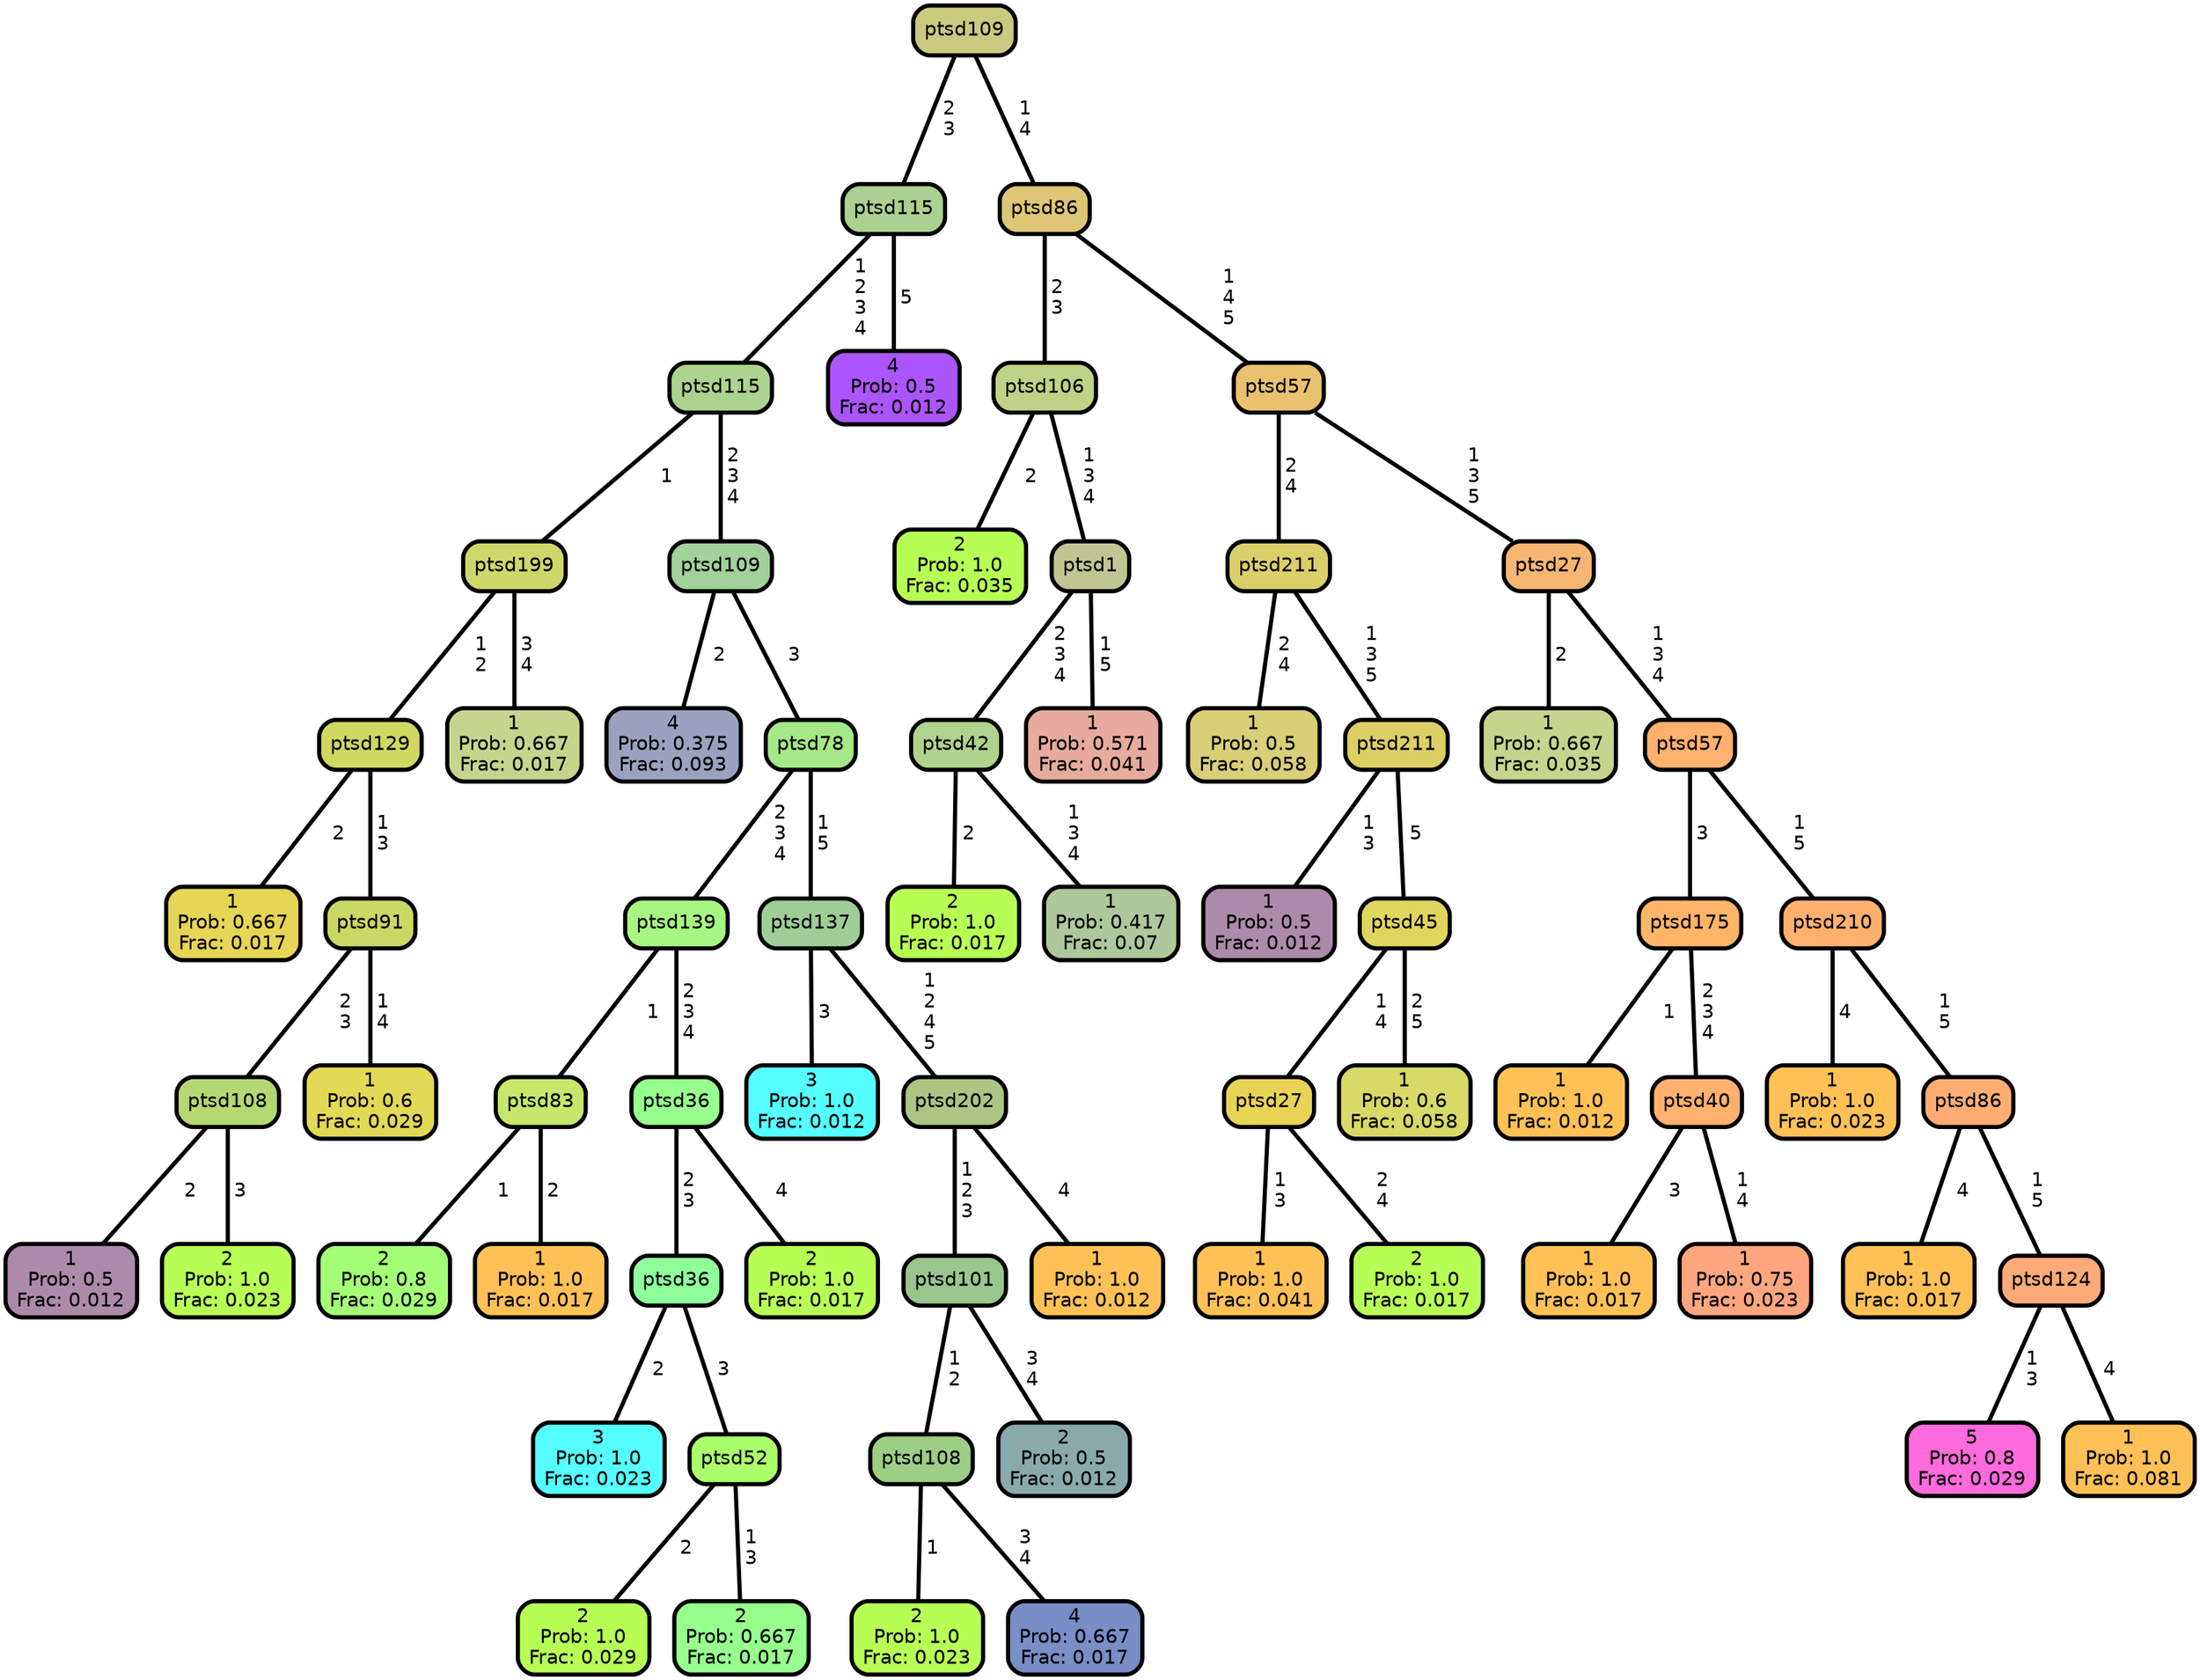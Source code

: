 graph Tree {
node [shape=box, style="filled, rounded",color="black",penwidth="3",fontcolor="black",                 fontname=helvetica] ;
graph [ranksep="0 equally", splines=straight,                 bgcolor=transparent, dpi=200] ;
edge [fontname=helvetica, color=black] ;
0 [label="1
Prob: 0.667
Frac: 0.017", fillcolor="#e7d555"] ;
1 [label="ptsd129", fillcolor="#cfd861"] ;
2 [label="1
Prob: 0.5
Frac: 0.012", fillcolor="#ac8baa"] ;
3 [label="ptsd108", fillcolor="#b4d871"] ;
4 [label="2
Prob: 1.0
Frac: 0.023", fillcolor="#b8ff55"] ;
5 [label="ptsd91", fillcolor="#c9d964"] ;
6 [label="1
Prob: 0.6
Frac: 0.029", fillcolor="#e2d955"] ;
7 [label="ptsd199", fillcolor="#ced769"] ;
8 [label="1
Prob: 0.667
Frac: 0.017", fillcolor="#c6d58d"] ;
9 [label="ptsd115", fillcolor="#acd38d"] ;
10 [label="4
Prob: 0.375
Frac: 0.093", fillcolor="#9aa2bf"] ;
11 [label="ptsd109", fillcolor="#a0d299"] ;
12 [label="2
Prob: 0.8
Frac: 0.029", fillcolor="#a4ff77"] ;
13 [label="ptsd83", fillcolor="#c6e76a"] ;
14 [label="1
Prob: 1.0
Frac: 0.017", fillcolor="#ffc155"] ;
15 [label="ptsd139", fillcolor="#a7f681"] ;
16 [label="3
Prob: 1.0
Frac: 0.023", fillcolor="#55ffff"] ;
17 [label="ptsd36", fillcolor="#8eff9b"] ;
18 [label="2
Prob: 1.0
Frac: 0.029", fillcolor="#b8ff55"] ;
19 [label="ptsd52", fillcolor="#abff6a"] ;
20 [label="2
Prob: 0.667
Frac: 0.017", fillcolor="#97ff8d"] ;
21 [label="ptsd36", fillcolor="#97ff8d"] ;
22 [label="2
Prob: 1.0
Frac: 0.017", fillcolor="#b8ff55"] ;
23 [label="ptsd78", fillcolor="#a4e888"] ;
24 [label="3
Prob: 1.0
Frac: 0.012", fillcolor="#55ffff"] ;
25 [label="ptsd137", fillcolor="#9ece96"] ;
26 [label="2
Prob: 1.0
Frac: 0.023", fillcolor="#b8ff55"] ;
27 [label="ptsd108", fillcolor="#9dce85"] ;
28 [label="4
Prob: 0.667
Frac: 0.017", fillcolor="#798dc6"] ;
29 [label="ptsd101", fillcolor="#98c68d"] ;
30 [label="2
Prob: 0.5
Frac: 0.012", fillcolor="#89aaaa"] ;
31 [label="ptsd202", fillcolor="#abc583"] ;
32 [label="1
Prob: 1.0
Frac: 0.012", fillcolor="#ffc155"] ;
33 [label="ptsd115", fillcolor="#acd090"] ;
34 [label="4
Prob: 0.5
Frac: 0.012", fillcolor="#ac55ff"] ;
35 [label="ptsd109", fillcolor="#c9ca80"] ;
36 [label="2
Prob: 1.0
Frac: 0.035", fillcolor="#b8ff55"] ;
37 [label="ptsd106", fillcolor="#bfd285"] ;
38 [label="2
Prob: 1.0
Frac: 0.017", fillcolor="#b8ff55"] ;
39 [label="ptsd42", fillcolor="#afd38d"] ;
40 [label="1
Prob: 0.417
Frac: 0.07", fillcolor="#adc89b"] ;
41 [label="ptsd1", fillcolor="#c0c692"] ;
42 [label="1
Prob: 0.571
Frac: 0.041", fillcolor="#e6ab9d"] ;
43 [label="ptsd86", fillcolor="#dec674"] ;
44 [label="1
Prob: 0.5
Frac: 0.058", fillcolor="#d8cf77"] ;
45 [label="ptsd211", fillcolor="#dbcf6a"] ;
46 [label="1
Prob: 0.5
Frac: 0.012", fillcolor="#ac8baa"] ;
47 [label="ptsd211", fillcolor="#dccf64"] ;
48 [label="1
Prob: 1.0
Frac: 0.041", fillcolor="#ffc155"] ;
49 [label="ptsd27", fillcolor="#e9d355"] ;
50 [label="2
Prob: 1.0
Frac: 0.017", fillcolor="#b8ff55"] ;
51 [label="ptsd45", fillcolor="#e1d65d"] ;
52 [label="1
Prob: 0.6
Frac: 0.058", fillcolor="#d8d966"] ;
53 [label="ptsd57", fillcolor="#eac16e"] ;
54 [label="1
Prob: 0.667
Frac: 0.035", fillcolor="#c6d58d"] ;
55 [label="ptsd27", fillcolor="#f6b672"] ;
56 [label="1
Prob: 1.0
Frac: 0.012", fillcolor="#ffc155"] ;
57 [label="ptsd175", fillcolor="#ffb567"] ;
58 [label="1
Prob: 1.0
Frac: 0.017", fillcolor="#ffc155"] ;
59 [label="ptsd40", fillcolor="#ffb16d"] ;
60 [label="1
Prob: 0.75
Frac: 0.023", fillcolor="#ffa67f"] ;
61 [label="ptsd57", fillcolor="#ffb16d"] ;
62 [label="1
Prob: 1.0
Frac: 0.023", fillcolor="#ffc155"] ;
63 [label="ptsd210", fillcolor="#ffb06f"] ;
64 [label="1
Prob: 1.0
Frac: 0.017", fillcolor="#ffc155"] ;
65 [label="ptsd86", fillcolor="#ffad73"] ;
66 [label="5
Prob: 0.8
Frac: 0.029", fillcolor="#ff6add"] ;
67 [label="ptsd124", fillcolor="#ffaa78"] ;
68 [label="1
Prob: 1.0
Frac: 0.081", fillcolor="#ffc155"] ;
1 -- 0 [label=" 2",penwidth=3] ;
1 -- 5 [label=" 1\n 3",penwidth=3] ;
3 -- 2 [label=" 2",penwidth=3] ;
3 -- 4 [label=" 3",penwidth=3] ;
5 -- 3 [label=" 2\n 3",penwidth=3] ;
5 -- 6 [label=" 1\n 4",penwidth=3] ;
7 -- 1 [label=" 1\n 2",penwidth=3] ;
7 -- 8 [label=" 3\n 4",penwidth=3] ;
9 -- 7 [label=" 1",penwidth=3] ;
9 -- 11 [label=" 2\n 3\n 4",penwidth=3] ;
11 -- 10 [label=" 2",penwidth=3] ;
11 -- 23 [label=" 3",penwidth=3] ;
13 -- 12 [label=" 1",penwidth=3] ;
13 -- 14 [label=" 2",penwidth=3] ;
15 -- 13 [label=" 1",penwidth=3] ;
15 -- 21 [label=" 2\n 3\n 4",penwidth=3] ;
17 -- 16 [label=" 2",penwidth=3] ;
17 -- 19 [label=" 3",penwidth=3] ;
19 -- 18 [label=" 2",penwidth=3] ;
19 -- 20 [label=" 1\n 3",penwidth=3] ;
21 -- 17 [label=" 2\n 3",penwidth=3] ;
21 -- 22 [label=" 4",penwidth=3] ;
23 -- 15 [label=" 2\n 3\n 4",penwidth=3] ;
23 -- 25 [label=" 1\n 5",penwidth=3] ;
25 -- 24 [label=" 3",penwidth=3] ;
25 -- 31 [label=" 1\n 2\n 4\n 5",penwidth=3] ;
27 -- 26 [label=" 1",penwidth=3] ;
27 -- 28 [label=" 3\n 4",penwidth=3] ;
29 -- 27 [label=" 1\n 2",penwidth=3] ;
29 -- 30 [label=" 3\n 4",penwidth=3] ;
31 -- 29 [label=" 1\n 2\n 3",penwidth=3] ;
31 -- 32 [label=" 4",penwidth=3] ;
33 -- 9 [label=" 1\n 2\n 3\n 4",penwidth=3] ;
33 -- 34 [label=" 5",penwidth=3] ;
35 -- 33 [label=" 2\n 3",penwidth=3] ;
35 -- 43 [label=" 1\n 4",penwidth=3] ;
37 -- 36 [label=" 2",penwidth=3] ;
37 -- 41 [label=" 1\n 3\n 4",penwidth=3] ;
39 -- 38 [label=" 2",penwidth=3] ;
39 -- 40 [label=" 1\n 3\n 4",penwidth=3] ;
41 -- 39 [label=" 2\n 3\n 4",penwidth=3] ;
41 -- 42 [label=" 1\n 5",penwidth=3] ;
43 -- 37 [label=" 2\n 3",penwidth=3] ;
43 -- 53 [label=" 1\n 4\n 5",penwidth=3] ;
45 -- 44 [label=" 2\n 4",penwidth=3] ;
45 -- 47 [label=" 1\n 3\n 5",penwidth=3] ;
47 -- 46 [label=" 1\n 3",penwidth=3] ;
47 -- 51 [label=" 5",penwidth=3] ;
49 -- 48 [label=" 1\n 3",penwidth=3] ;
49 -- 50 [label=" 2\n 4",penwidth=3] ;
51 -- 49 [label=" 1\n 4",penwidth=3] ;
51 -- 52 [label=" 2\n 5",penwidth=3] ;
53 -- 45 [label=" 2\n 4",penwidth=3] ;
53 -- 55 [label=" 1\n 3\n 5",penwidth=3] ;
55 -- 54 [label=" 2",penwidth=3] ;
55 -- 61 [label=" 1\n 3\n 4",penwidth=3] ;
57 -- 56 [label=" 1",penwidth=3] ;
57 -- 59 [label=" 2\n 3\n 4",penwidth=3] ;
59 -- 58 [label=" 3",penwidth=3] ;
59 -- 60 [label=" 1\n 4",penwidth=3] ;
61 -- 57 [label=" 3",penwidth=3] ;
61 -- 63 [label=" 1\n 5",penwidth=3] ;
63 -- 62 [label=" 4",penwidth=3] ;
63 -- 65 [label=" 1\n 5",penwidth=3] ;
65 -- 64 [label=" 4",penwidth=3] ;
65 -- 67 [label=" 1\n 5",penwidth=3] ;
67 -- 66 [label=" 1\n 3",penwidth=3] ;
67 -- 68 [label=" 4",penwidth=3] ;
{rank = same;}}